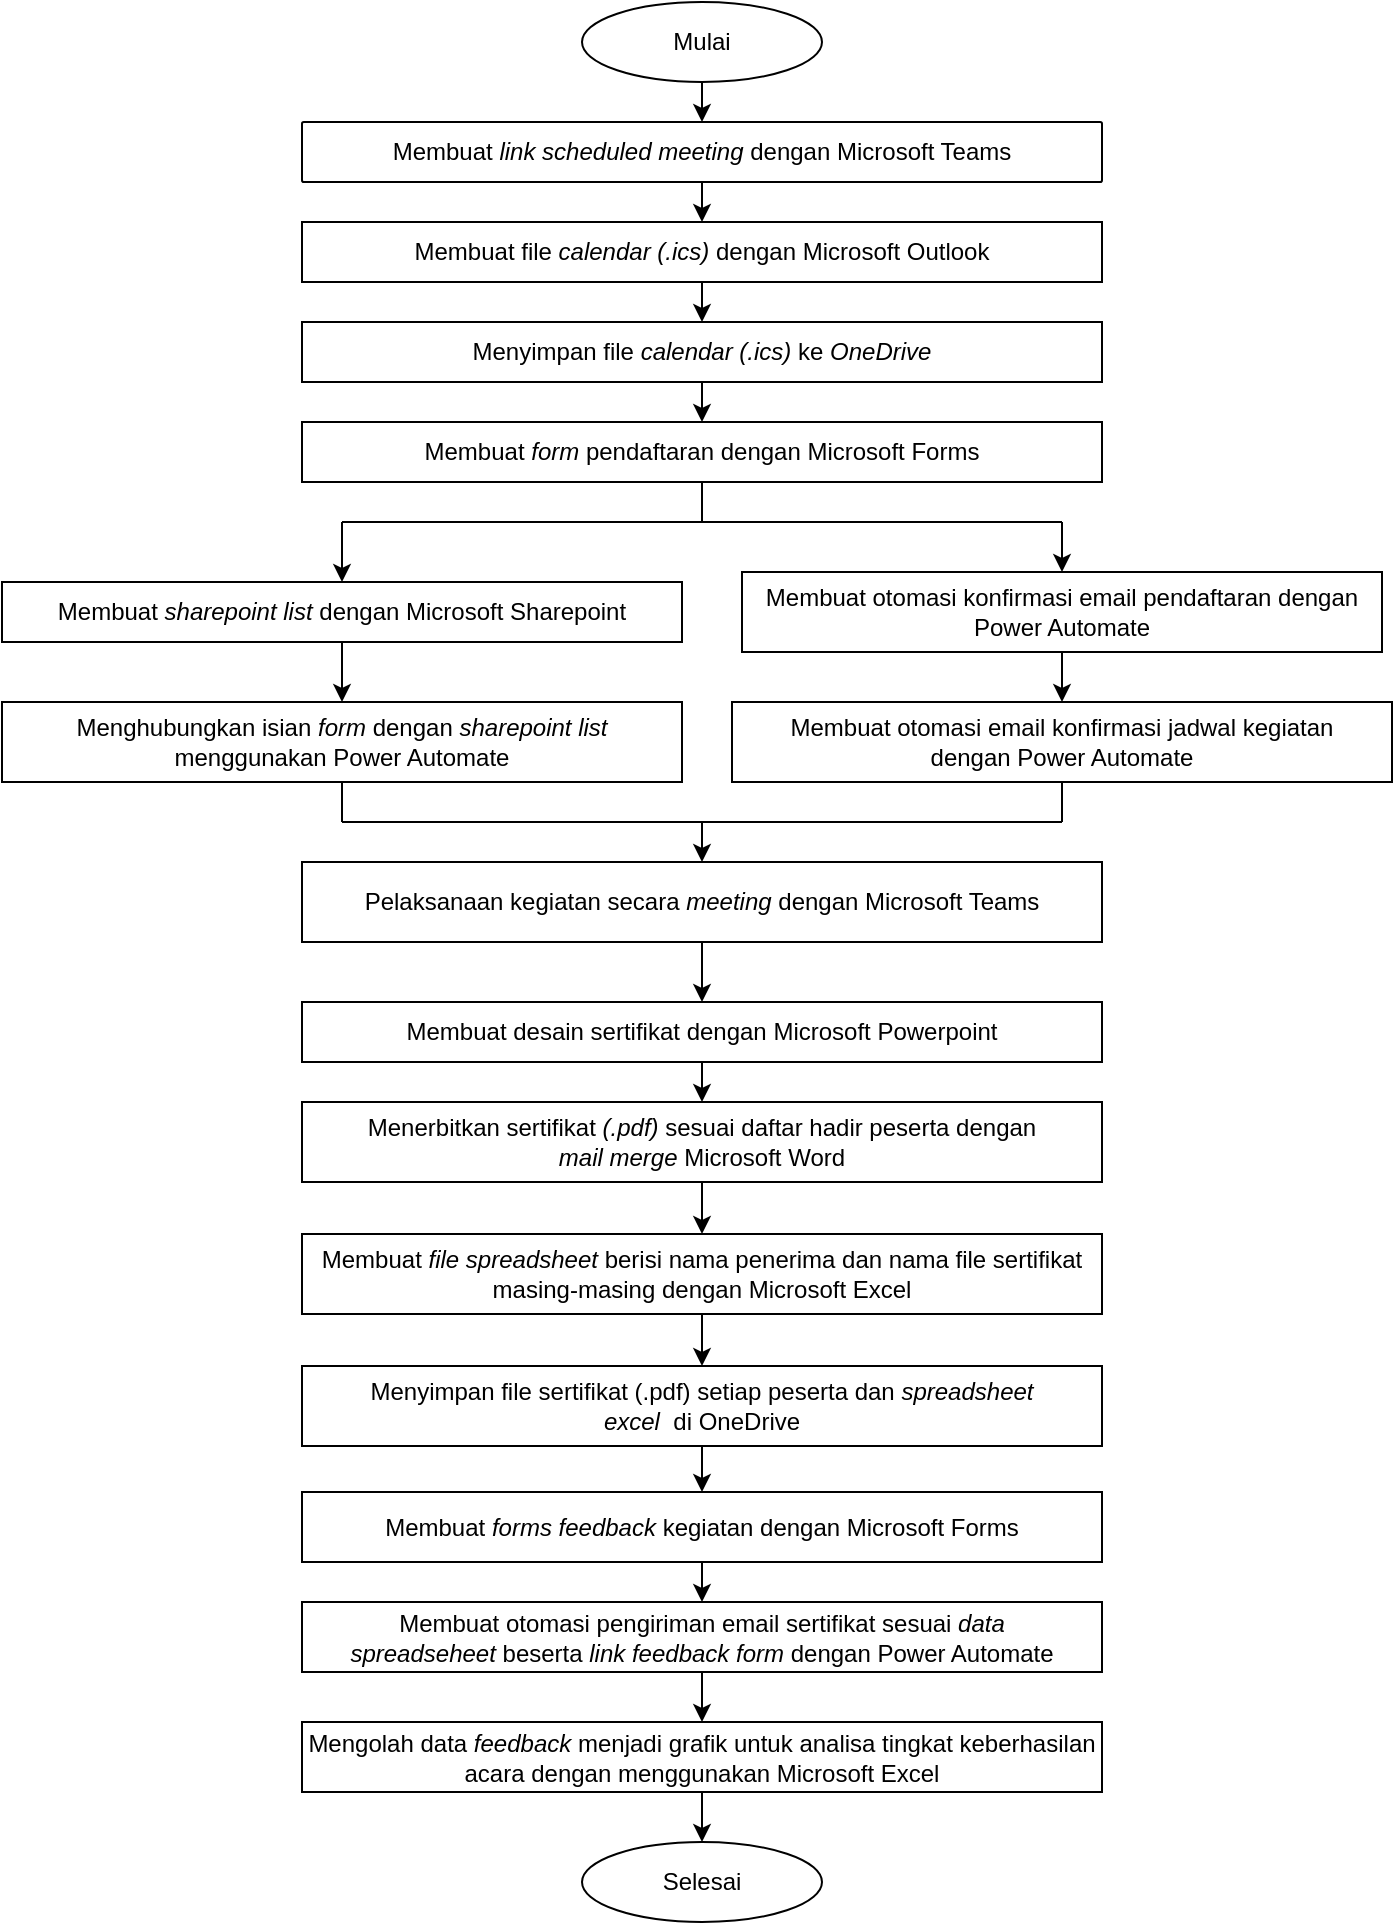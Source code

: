 <mxfile version="16.2.7" type="github">
  <diagram id="C5RBs43oDa-KdzZeNtuy" name="Page-1">
    <mxGraphModel dx="782" dy="428" grid="1" gridSize="10" guides="1" tooltips="1" connect="1" arrows="1" fold="1" page="1" pageScale="1" pageWidth="827" pageHeight="1169" math="0" shadow="0">
      <root>
        <mxCell id="WIyWlLk6GJQsqaUBKTNV-0" />
        <mxCell id="WIyWlLk6GJQsqaUBKTNV-1" parent="WIyWlLk6GJQsqaUBKTNV-0" />
        <mxCell id="1-cIDiVZa9EnnmiFmrUG-43" style="edgeStyle=orthogonalEdgeStyle;rounded=0;orthogonalLoop=1;jettySize=auto;html=1;exitX=0.5;exitY=1;exitDx=0;exitDy=0;entryX=0.5;entryY=0;entryDx=0;entryDy=0;" parent="WIyWlLk6GJQsqaUBKTNV-1" source="WIyWlLk6GJQsqaUBKTNV-3" target="1-cIDiVZa9EnnmiFmrUG-15" edge="1">
          <mxGeometry relative="1" as="geometry" />
        </mxCell>
        <mxCell id="WIyWlLk6GJQsqaUBKTNV-3" value="Membuat file &lt;i&gt;calendar (.ics)&lt;/i&gt; dengan Microsoft Outlook" style="rounded=1;whiteSpace=wrap;html=1;fontSize=12;glass=0;strokeWidth=1;shadow=0;arcSize=0;" parent="WIyWlLk6GJQsqaUBKTNV-1" vertex="1">
          <mxGeometry x="240" y="150" width="400" height="30" as="geometry" />
        </mxCell>
        <mxCell id="1-cIDiVZa9EnnmiFmrUG-41" style="edgeStyle=orthogonalEdgeStyle;rounded=0;orthogonalLoop=1;jettySize=auto;html=1;exitX=0.5;exitY=1;exitDx=0;exitDy=0;entryX=0.5;entryY=0;entryDx=0;entryDy=0;" parent="WIyWlLk6GJQsqaUBKTNV-1" source="1-cIDiVZa9EnnmiFmrUG-0" target="1-cIDiVZa9EnnmiFmrUG-1" edge="1">
          <mxGeometry relative="1" as="geometry" />
        </mxCell>
        <mxCell id="1-cIDiVZa9EnnmiFmrUG-0" value="Mulai" style="ellipse;whiteSpace=wrap;html=1;" parent="WIyWlLk6GJQsqaUBKTNV-1" vertex="1">
          <mxGeometry x="380" y="40" width="120" height="40" as="geometry" />
        </mxCell>
        <mxCell id="1-cIDiVZa9EnnmiFmrUG-42" style="edgeStyle=orthogonalEdgeStyle;rounded=0;orthogonalLoop=1;jettySize=auto;html=1;exitX=0.5;exitY=1;exitDx=0;exitDy=0;entryX=0.5;entryY=0;entryDx=0;entryDy=0;" parent="WIyWlLk6GJQsqaUBKTNV-1" source="1-cIDiVZa9EnnmiFmrUG-1" target="WIyWlLk6GJQsqaUBKTNV-3" edge="1">
          <mxGeometry relative="1" as="geometry" />
        </mxCell>
        <mxCell id="1-cIDiVZa9EnnmiFmrUG-1" value="Membuat&amp;nbsp;&lt;i&gt;link&amp;nbsp;scheduled meeting&lt;/i&gt; dengan&amp;nbsp;Microsoft Teams" style="whiteSpace=wrap;html=1;rounded=1;glass=0;strokeWidth=1;shadow=0;arcSize=3;" parent="WIyWlLk6GJQsqaUBKTNV-1" vertex="1">
          <mxGeometry x="240" y="100" width="400" height="30" as="geometry" />
        </mxCell>
        <mxCell id="1-cIDiVZa9EnnmiFmrUG-8" value="Membuat &lt;i&gt;form &lt;/i&gt;pendaftaran dengan Microsoft Forms" style="rounded=0;whiteSpace=wrap;html=1;" parent="WIyWlLk6GJQsqaUBKTNV-1" vertex="1">
          <mxGeometry x="240" y="250" width="400" height="30" as="geometry" />
        </mxCell>
        <mxCell id="hLZOCiNGZijec_69T5MD-2" style="edgeStyle=orthogonalEdgeStyle;rounded=0;orthogonalLoop=1;jettySize=auto;html=1;exitX=0.5;exitY=1;exitDx=0;exitDy=0;entryX=0.5;entryY=0;entryDx=0;entryDy=0;" edge="1" parent="WIyWlLk6GJQsqaUBKTNV-1" source="1-cIDiVZa9EnnmiFmrUG-9" target="1-cIDiVZa9EnnmiFmrUG-10">
          <mxGeometry relative="1" as="geometry" />
        </mxCell>
        <mxCell id="1-cIDiVZa9EnnmiFmrUG-9" value="Membuat&amp;nbsp;&lt;i&gt;sharepoint list&amp;nbsp;&lt;/i&gt;dengan&amp;nbsp;Microsoft Sharepoint" style="rounded=0;whiteSpace=wrap;html=1;" parent="WIyWlLk6GJQsqaUBKTNV-1" vertex="1">
          <mxGeometry x="90" y="330" width="340" height="30" as="geometry" />
        </mxCell>
        <mxCell id="1-cIDiVZa9EnnmiFmrUG-10" value="Menghubungkan isian &lt;i&gt;form &lt;/i&gt;dengan &lt;i&gt;sharepoint list &lt;/i&gt;menggunakan Power Automate" style="rounded=0;whiteSpace=wrap;html=1;" parent="WIyWlLk6GJQsqaUBKTNV-1" vertex="1">
          <mxGeometry x="90" y="390" width="340" height="40" as="geometry" />
        </mxCell>
        <mxCell id="1-cIDiVZa9EnnmiFmrUG-44" style="edgeStyle=orthogonalEdgeStyle;rounded=0;orthogonalLoop=1;jettySize=auto;html=1;exitX=0.5;exitY=1;exitDx=0;exitDy=0;entryX=0.5;entryY=0;entryDx=0;entryDy=0;" parent="WIyWlLk6GJQsqaUBKTNV-1" source="1-cIDiVZa9EnnmiFmrUG-15" target="1-cIDiVZa9EnnmiFmrUG-8" edge="1">
          <mxGeometry relative="1" as="geometry" />
        </mxCell>
        <mxCell id="1-cIDiVZa9EnnmiFmrUG-15" value="Menyimpan file &lt;i&gt;calendar (.ics) &lt;/i&gt;ke &lt;i&gt;OneDrive&lt;/i&gt;" style="rounded=0;whiteSpace=wrap;html=1;" parent="WIyWlLk6GJQsqaUBKTNV-1" vertex="1">
          <mxGeometry x="240" y="200" width="400" height="30" as="geometry" />
        </mxCell>
        <mxCell id="1-cIDiVZa9EnnmiFmrUG-21" style="edgeStyle=orthogonalEdgeStyle;rounded=0;orthogonalLoop=1;jettySize=auto;html=1;exitX=0.5;exitY=1;exitDx=0;exitDy=0;entryX=0.5;entryY=0;entryDx=0;entryDy=0;" parent="WIyWlLk6GJQsqaUBKTNV-1" source="1-cIDiVZa9EnnmiFmrUG-18" target="1-cIDiVZa9EnnmiFmrUG-20" edge="1">
          <mxGeometry relative="1" as="geometry" />
        </mxCell>
        <mxCell id="1-cIDiVZa9EnnmiFmrUG-18" value="Membuat otomasi konfirmasi email pendaftaran dengan Power Automate" style="rounded=0;whiteSpace=wrap;html=1;" parent="WIyWlLk6GJQsqaUBKTNV-1" vertex="1">
          <mxGeometry x="460" y="325" width="320" height="40" as="geometry" />
        </mxCell>
        <mxCell id="1-cIDiVZa9EnnmiFmrUG-20" value="Membuat otomasi email konfirmasi jadwal kegiatan dengan&amp;nbsp;Power Automate" style="rounded=0;whiteSpace=wrap;html=1;" parent="WIyWlLk6GJQsqaUBKTNV-1" vertex="1">
          <mxGeometry x="455" y="390" width="330" height="40" as="geometry" />
        </mxCell>
        <mxCell id="hLZOCiNGZijec_69T5MD-17" style="edgeStyle=orthogonalEdgeStyle;rounded=0;orthogonalLoop=1;jettySize=auto;html=1;exitX=0.5;exitY=1;exitDx=0;exitDy=0;entryX=0.5;entryY=0;entryDx=0;entryDy=0;" edge="1" parent="WIyWlLk6GJQsqaUBKTNV-1" source="1-cIDiVZa9EnnmiFmrUG-22" target="1-cIDiVZa9EnnmiFmrUG-28">
          <mxGeometry relative="1" as="geometry" />
        </mxCell>
        <mxCell id="1-cIDiVZa9EnnmiFmrUG-22" value="Pelaksanaan kegiatan secara &lt;i&gt;meeting&lt;/i&gt; dengan Microsoft Teams" style="rounded=0;whiteSpace=wrap;html=1;" parent="WIyWlLk6GJQsqaUBKTNV-1" vertex="1">
          <mxGeometry x="240" y="470" width="400" height="40" as="geometry" />
        </mxCell>
        <mxCell id="1-cIDiVZa9EnnmiFmrUG-51" style="edgeStyle=orthogonalEdgeStyle;rounded=0;orthogonalLoop=1;jettySize=auto;html=1;exitX=0.5;exitY=1;exitDx=0;exitDy=0;entryX=0.5;entryY=0;entryDx=0;entryDy=0;" parent="WIyWlLk6GJQsqaUBKTNV-1" source="1-cIDiVZa9EnnmiFmrUG-26" target="1-cIDiVZa9EnnmiFmrUG-31" edge="1">
          <mxGeometry relative="1" as="geometry" />
        </mxCell>
        <mxCell id="1-cIDiVZa9EnnmiFmrUG-26" value="Menerbitkan sertifikat &lt;i&gt;(.pdf) &lt;/i&gt;sesuai daftar hadir peserta dengan &lt;br&gt;&lt;i&gt;mail merge &lt;/i&gt;Microsoft Word" style="rounded=0;whiteSpace=wrap;html=1;" parent="WIyWlLk6GJQsqaUBKTNV-1" vertex="1">
          <mxGeometry x="240" y="590" width="400" height="40" as="geometry" />
        </mxCell>
        <mxCell id="1-cIDiVZa9EnnmiFmrUG-30" style="edgeStyle=orthogonalEdgeStyle;rounded=0;orthogonalLoop=1;jettySize=auto;html=1;exitX=0.5;exitY=1;exitDx=0;exitDy=0;entryX=0.5;entryY=0;entryDx=0;entryDy=0;" parent="WIyWlLk6GJQsqaUBKTNV-1" source="1-cIDiVZa9EnnmiFmrUG-28" target="1-cIDiVZa9EnnmiFmrUG-26" edge="1">
          <mxGeometry relative="1" as="geometry" />
        </mxCell>
        <mxCell id="1-cIDiVZa9EnnmiFmrUG-28" value="Membuat desain sertifikat dengan&lt;i&gt;&amp;nbsp;&lt;/i&gt;Microsoft Powerpoint" style="rounded=0;whiteSpace=wrap;html=1;" parent="WIyWlLk6GJQsqaUBKTNV-1" vertex="1">
          <mxGeometry x="240" y="540" width="400" height="30" as="geometry" />
        </mxCell>
        <mxCell id="1-cIDiVZa9EnnmiFmrUG-52" style="edgeStyle=orthogonalEdgeStyle;rounded=0;orthogonalLoop=1;jettySize=auto;html=1;exitX=0.5;exitY=1;exitDx=0;exitDy=0;entryX=0.5;entryY=0;entryDx=0;entryDy=0;" parent="WIyWlLk6GJQsqaUBKTNV-1" source="1-cIDiVZa9EnnmiFmrUG-31" target="1-cIDiVZa9EnnmiFmrUG-32" edge="1">
          <mxGeometry relative="1" as="geometry" />
        </mxCell>
        <mxCell id="1-cIDiVZa9EnnmiFmrUG-31" value="Membuat&amp;nbsp;&lt;i&gt;file spreadsheet&lt;/i&gt;&amp;nbsp;berisi nama penerima dan nama file sertifikat masing-masing dengan&amp;nbsp;Microsoft Excel" style="rounded=0;whiteSpace=wrap;html=1;" parent="WIyWlLk6GJQsqaUBKTNV-1" vertex="1">
          <mxGeometry x="240" y="656" width="400" height="40" as="geometry" />
        </mxCell>
        <mxCell id="1-cIDiVZa9EnnmiFmrUG-53" style="edgeStyle=orthogonalEdgeStyle;rounded=0;orthogonalLoop=1;jettySize=auto;html=1;exitX=0.5;exitY=1;exitDx=0;exitDy=0;entryX=0.5;entryY=0;entryDx=0;entryDy=0;" parent="WIyWlLk6GJQsqaUBKTNV-1" source="1-cIDiVZa9EnnmiFmrUG-32" target="1-cIDiVZa9EnnmiFmrUG-33" edge="1">
          <mxGeometry relative="1" as="geometry" />
        </mxCell>
        <mxCell id="1-cIDiVZa9EnnmiFmrUG-32" value="Menyimpan file sertifikat (.pdf) setiap peserta dan &lt;i&gt;spreadsheet excel&amp;nbsp;&lt;/i&gt;&amp;nbsp;di&lt;i&gt;&amp;nbsp;&lt;/i&gt;OneDrive" style="rounded=0;whiteSpace=wrap;html=1;" parent="WIyWlLk6GJQsqaUBKTNV-1" vertex="1">
          <mxGeometry x="240" y="722" width="400" height="40" as="geometry" />
        </mxCell>
        <mxCell id="1-cIDiVZa9EnnmiFmrUG-57" style="edgeStyle=orthogonalEdgeStyle;rounded=0;orthogonalLoop=1;jettySize=auto;html=1;exitX=0.5;exitY=1;exitDx=0;exitDy=0;entryX=0.5;entryY=0;entryDx=0;entryDy=0;" parent="WIyWlLk6GJQsqaUBKTNV-1" source="1-cIDiVZa9EnnmiFmrUG-33" target="1-cIDiVZa9EnnmiFmrUG-54" edge="1">
          <mxGeometry relative="1" as="geometry" />
        </mxCell>
        <mxCell id="1-cIDiVZa9EnnmiFmrUG-33" value="Membuat &lt;i&gt;forms feedback &lt;/i&gt;kegiatan dengan Microsoft Forms" style="rounded=0;whiteSpace=wrap;html=1;" parent="WIyWlLk6GJQsqaUBKTNV-1" vertex="1">
          <mxGeometry x="240" y="785" width="400" height="35" as="geometry" />
        </mxCell>
        <mxCell id="1-cIDiVZa9EnnmiFmrUG-58" style="edgeStyle=orthogonalEdgeStyle;rounded=0;orthogonalLoop=1;jettySize=auto;html=1;exitX=0.5;exitY=1;exitDx=0;exitDy=0;entryX=0.5;entryY=0;entryDx=0;entryDy=0;" parent="WIyWlLk6GJQsqaUBKTNV-1" source="1-cIDiVZa9EnnmiFmrUG-54" target="1-cIDiVZa9EnnmiFmrUG-56" edge="1">
          <mxGeometry relative="1" as="geometry" />
        </mxCell>
        <mxCell id="1-cIDiVZa9EnnmiFmrUG-54" value="Membuat otomasi pengiriman email sertifikat sesuai &lt;i&gt;data spreadseheet&amp;nbsp;&lt;/i&gt;beserta &lt;i&gt;link feedback form &lt;/i&gt;dengan Power Automate" style="rounded=0;whiteSpace=wrap;html=1;" parent="WIyWlLk6GJQsqaUBKTNV-1" vertex="1">
          <mxGeometry x="240" y="840" width="400" height="35" as="geometry" />
        </mxCell>
        <mxCell id="1-cIDiVZa9EnnmiFmrUG-60" style="edgeStyle=orthogonalEdgeStyle;rounded=0;orthogonalLoop=1;jettySize=auto;html=1;exitX=0.5;exitY=1;exitDx=0;exitDy=0;entryX=0.5;entryY=0;entryDx=0;entryDy=0;" parent="WIyWlLk6GJQsqaUBKTNV-1" source="1-cIDiVZa9EnnmiFmrUG-56" target="1-cIDiVZa9EnnmiFmrUG-59" edge="1">
          <mxGeometry relative="1" as="geometry" />
        </mxCell>
        <mxCell id="1-cIDiVZa9EnnmiFmrUG-56" value="Mengolah data &lt;i&gt;feedback &lt;/i&gt;menjadi grafik untuk analisa tingkat keberhasilan acara dengan menggunakan Microsoft Excel" style="rounded=0;whiteSpace=wrap;html=1;" parent="WIyWlLk6GJQsqaUBKTNV-1" vertex="1">
          <mxGeometry x="240" y="900" width="400" height="35" as="geometry" />
        </mxCell>
        <mxCell id="1-cIDiVZa9EnnmiFmrUG-59" value="Selesai" style="ellipse;whiteSpace=wrap;html=1;" parent="WIyWlLk6GJQsqaUBKTNV-1" vertex="1">
          <mxGeometry x="380" y="960" width="120" height="40" as="geometry" />
        </mxCell>
        <mxCell id="hLZOCiNGZijec_69T5MD-6" value="" style="endArrow=none;html=1;rounded=0;" edge="1" parent="WIyWlLk6GJQsqaUBKTNV-1">
          <mxGeometry width="50" height="50" relative="1" as="geometry">
            <mxPoint x="260" y="300" as="sourcePoint" />
            <mxPoint x="620" y="300" as="targetPoint" />
          </mxGeometry>
        </mxCell>
        <mxCell id="hLZOCiNGZijec_69T5MD-7" value="" style="endArrow=none;html=1;rounded=0;entryX=0.5;entryY=1;entryDx=0;entryDy=0;" edge="1" parent="WIyWlLk6GJQsqaUBKTNV-1" target="1-cIDiVZa9EnnmiFmrUG-8">
          <mxGeometry width="50" height="50" relative="1" as="geometry">
            <mxPoint x="440" y="300" as="sourcePoint" />
            <mxPoint x="440" y="300" as="targetPoint" />
          </mxGeometry>
        </mxCell>
        <mxCell id="hLZOCiNGZijec_69T5MD-9" value="" style="endArrow=classic;html=1;rounded=0;entryX=0.5;entryY=0;entryDx=0;entryDy=0;" edge="1" parent="WIyWlLk6GJQsqaUBKTNV-1" target="1-cIDiVZa9EnnmiFmrUG-9">
          <mxGeometry width="50" height="50" relative="1" as="geometry">
            <mxPoint x="260" y="300" as="sourcePoint" />
            <mxPoint x="440" y="300" as="targetPoint" />
          </mxGeometry>
        </mxCell>
        <mxCell id="hLZOCiNGZijec_69T5MD-12" value="" style="endArrow=classic;html=1;rounded=0;entryX=0.5;entryY=0;entryDx=0;entryDy=0;" edge="1" parent="WIyWlLk6GJQsqaUBKTNV-1" target="1-cIDiVZa9EnnmiFmrUG-18">
          <mxGeometry width="50" height="50" relative="1" as="geometry">
            <mxPoint x="620" y="300" as="sourcePoint" />
            <mxPoint x="440" y="300" as="targetPoint" />
          </mxGeometry>
        </mxCell>
        <mxCell id="hLZOCiNGZijec_69T5MD-13" value="" style="endArrow=none;html=1;rounded=0;" edge="1" parent="WIyWlLk6GJQsqaUBKTNV-1">
          <mxGeometry width="50" height="50" relative="1" as="geometry">
            <mxPoint x="260" y="450" as="sourcePoint" />
            <mxPoint x="620" y="450" as="targetPoint" />
          </mxGeometry>
        </mxCell>
        <mxCell id="hLZOCiNGZijec_69T5MD-14" value="" style="endArrow=classic;html=1;rounded=0;entryX=0.5;entryY=0;entryDx=0;entryDy=0;" edge="1" parent="WIyWlLk6GJQsqaUBKTNV-1" target="1-cIDiVZa9EnnmiFmrUG-22">
          <mxGeometry width="50" height="50" relative="1" as="geometry">
            <mxPoint x="440" y="450" as="sourcePoint" />
            <mxPoint x="440" y="400" as="targetPoint" />
          </mxGeometry>
        </mxCell>
        <mxCell id="hLZOCiNGZijec_69T5MD-15" value="" style="endArrow=none;html=1;rounded=0;entryX=0.5;entryY=1;entryDx=0;entryDy=0;" edge="1" parent="WIyWlLk6GJQsqaUBKTNV-1" target="1-cIDiVZa9EnnmiFmrUG-10">
          <mxGeometry width="50" height="50" relative="1" as="geometry">
            <mxPoint x="260" y="450" as="sourcePoint" />
            <mxPoint x="440" y="400" as="targetPoint" />
          </mxGeometry>
        </mxCell>
        <mxCell id="hLZOCiNGZijec_69T5MD-16" value="" style="endArrow=none;html=1;rounded=0;entryX=0.5;entryY=1;entryDx=0;entryDy=0;" edge="1" parent="WIyWlLk6GJQsqaUBKTNV-1" target="1-cIDiVZa9EnnmiFmrUG-20">
          <mxGeometry width="50" height="50" relative="1" as="geometry">
            <mxPoint x="620" y="450" as="sourcePoint" />
            <mxPoint x="440" y="400" as="targetPoint" />
          </mxGeometry>
        </mxCell>
      </root>
    </mxGraphModel>
  </diagram>
</mxfile>
